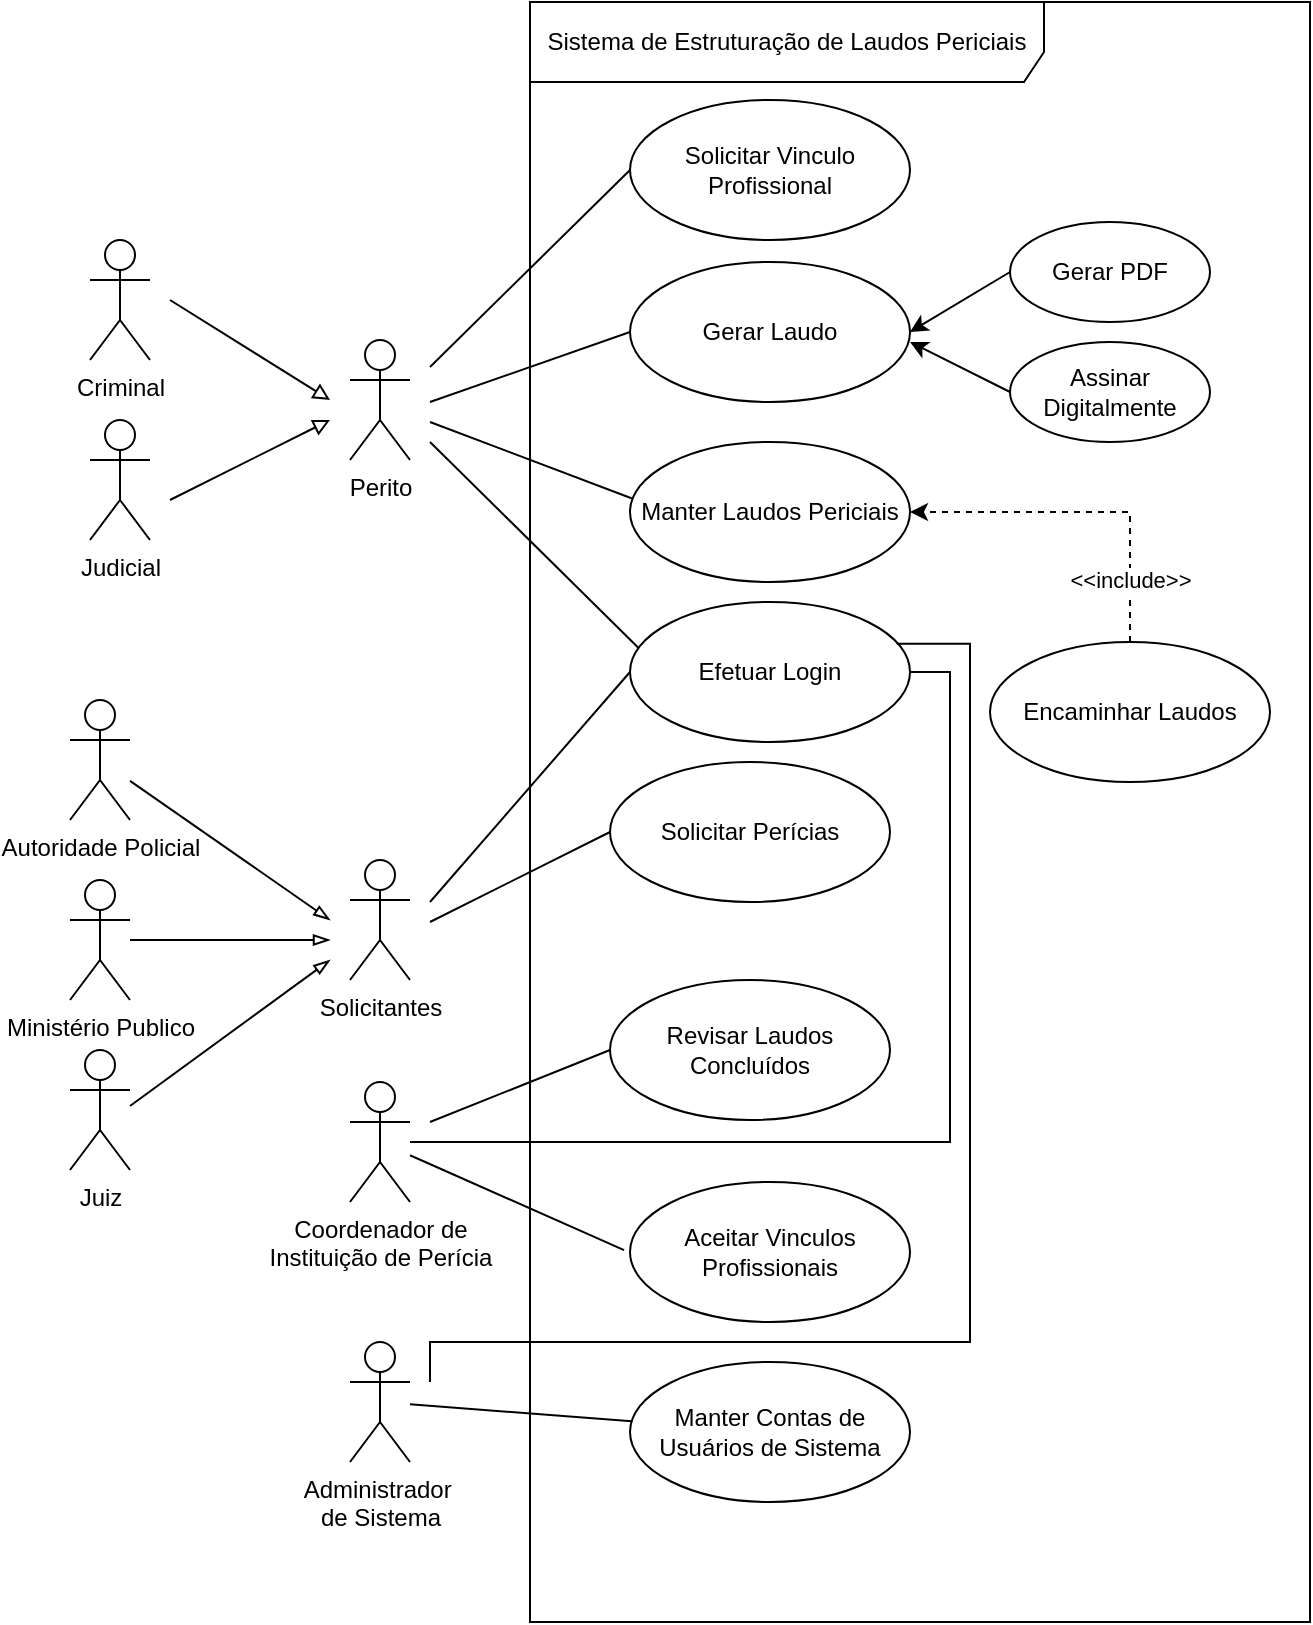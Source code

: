 <mxfile version="21.6.5" type="github">
  <diagram name="Página-1" id="Y7IbG_f_YHNodhFU-m-n">
    <mxGraphModel dx="2593" dy="933" grid="1" gridSize="10" guides="1" tooltips="1" connect="1" arrows="1" fold="1" page="1" pageScale="1" pageWidth="827" pageHeight="1169" math="0" shadow="0">
      <root>
        <mxCell id="0" />
        <mxCell id="1" parent="0" />
        <mxCell id="ZkA86gFXyfZh9v1y186l-21" style="rounded=0;orthogonalLoop=1;jettySize=auto;html=1;endArrow=none;endFill=0;entryX=0.01;entryY=0.405;entryDx=0;entryDy=0;entryPerimeter=0;" parent="1" target="ZkA86gFXyfZh9v1y186l-10" edge="1">
          <mxGeometry relative="1" as="geometry">
            <mxPoint x="230" y="210" as="sourcePoint" />
          </mxGeometry>
        </mxCell>
        <mxCell id="ZkA86gFXyfZh9v1y186l-1" value="Perito" style="shape=umlActor;verticalLabelPosition=bottom;verticalAlign=top;html=1;" parent="1" vertex="1">
          <mxGeometry x="190" y="169" width="30" height="60" as="geometry" />
        </mxCell>
        <mxCell id="ZkA86gFXyfZh9v1y186l-7" style="rounded=0;orthogonalLoop=1;jettySize=auto;html=1;endArrow=block;endFill=0;" parent="1" edge="1">
          <mxGeometry relative="1" as="geometry">
            <mxPoint x="180" y="199" as="targetPoint" />
            <mxPoint x="100" y="149" as="sourcePoint" />
          </mxGeometry>
        </mxCell>
        <mxCell id="ZkA86gFXyfZh9v1y186l-4" value="Criminal" style="shape=umlActor;verticalLabelPosition=bottom;verticalAlign=top;html=1;" parent="1" vertex="1">
          <mxGeometry x="60" y="119" width="30" height="60" as="geometry" />
        </mxCell>
        <mxCell id="ZkA86gFXyfZh9v1y186l-8" style="rounded=0;orthogonalLoop=1;jettySize=auto;html=1;endArrow=block;endFill=0;" parent="1" edge="1">
          <mxGeometry relative="1" as="geometry">
            <mxPoint x="180" y="209" as="targetPoint" />
            <mxPoint x="100" y="249" as="sourcePoint" />
          </mxGeometry>
        </mxCell>
        <mxCell id="ZkA86gFXyfZh9v1y186l-5" value="Judicial" style="shape=umlActor;verticalLabelPosition=bottom;verticalAlign=top;html=1;" parent="1" vertex="1">
          <mxGeometry x="60" y="209" width="30" height="60" as="geometry" />
        </mxCell>
        <mxCell id="ZkA86gFXyfZh9v1y186l-9" value="Sistema de Estruturação de Laudos Periciais" style="shape=umlFrame;whiteSpace=wrap;html=1;pointerEvents=0;width=257;height=40;" parent="1" vertex="1">
          <mxGeometry x="280" width="390" height="810" as="geometry" />
        </mxCell>
        <mxCell id="ZkA86gFXyfZh9v1y186l-10" value="Manter Laudos Periciais" style="ellipse;whiteSpace=wrap;html=1;" parent="1" vertex="1">
          <mxGeometry x="330" y="220" width="140" height="70" as="geometry" />
        </mxCell>
        <mxCell id="ZkA86gFXyfZh9v1y186l-20" value="" style="rounded=0;orthogonalLoop=1;jettySize=auto;html=1;entryX=0;entryY=0.5;entryDx=0;entryDy=0;endArrow=none;endFill=0;" parent="1" target="ZkA86gFXyfZh9v1y186l-16" edge="1">
          <mxGeometry relative="1" as="geometry">
            <mxPoint x="230" y="460" as="sourcePoint" />
          </mxGeometry>
        </mxCell>
        <mxCell id="XrvyNvNywubvsLQi0HjO-3" style="rounded=0;orthogonalLoop=1;jettySize=auto;html=1;entryX=0;entryY=0.5;entryDx=0;entryDy=0;endArrow=none;endFill=0;" edge="1" parent="1" target="ZkA86gFXyfZh9v1y186l-33">
          <mxGeometry relative="1" as="geometry">
            <mxPoint x="230" y="450" as="sourcePoint" />
          </mxGeometry>
        </mxCell>
        <mxCell id="ZkA86gFXyfZh9v1y186l-14" value="Solicitantes" style="shape=umlActor;verticalLabelPosition=bottom;verticalAlign=top;html=1;" parent="1" vertex="1">
          <mxGeometry x="190" y="429" width="30" height="60" as="geometry" />
        </mxCell>
        <mxCell id="ZkA86gFXyfZh9v1y186l-16" value="Solicitar Perícias" style="ellipse;whiteSpace=wrap;html=1;" parent="1" vertex="1">
          <mxGeometry x="320" y="380" width="140" height="70" as="geometry" />
        </mxCell>
        <mxCell id="ZkA86gFXyfZh9v1y186l-25" style="rounded=0;orthogonalLoop=1;jettySize=auto;html=1;endArrow=blockThin;endFill=0;" parent="1" source="ZkA86gFXyfZh9v1y186l-22" edge="1">
          <mxGeometry relative="1" as="geometry">
            <mxPoint x="180" y="459" as="targetPoint" />
          </mxGeometry>
        </mxCell>
        <mxCell id="ZkA86gFXyfZh9v1y186l-22" value="Autoridade Policial" style="shape=umlActor;verticalLabelPosition=bottom;verticalAlign=top;html=1;" parent="1" vertex="1">
          <mxGeometry x="50" y="349" width="30" height="60" as="geometry" />
        </mxCell>
        <mxCell id="ZkA86gFXyfZh9v1y186l-26" style="edgeStyle=orthogonalEdgeStyle;rounded=0;orthogonalLoop=1;jettySize=auto;html=1;endArrow=blockThin;endFill=0;" parent="1" source="ZkA86gFXyfZh9v1y186l-23" edge="1">
          <mxGeometry relative="1" as="geometry">
            <mxPoint x="180" y="469" as="targetPoint" />
            <Array as="points">
              <mxPoint x="140" y="469" />
              <mxPoint x="140" y="469" />
            </Array>
          </mxGeometry>
        </mxCell>
        <mxCell id="ZkA86gFXyfZh9v1y186l-23" value="Ministério Publico" style="shape=umlActor;verticalLabelPosition=bottom;verticalAlign=top;html=1;" parent="1" vertex="1">
          <mxGeometry x="50" y="439" width="30" height="60" as="geometry" />
        </mxCell>
        <mxCell id="ZkA86gFXyfZh9v1y186l-28" style="rounded=0;orthogonalLoop=1;jettySize=auto;html=1;endArrow=blockThin;endFill=0;" parent="1" edge="1">
          <mxGeometry relative="1" as="geometry">
            <mxPoint x="180" y="479" as="targetPoint" />
            <mxPoint x="80" y="552" as="sourcePoint" />
          </mxGeometry>
        </mxCell>
        <mxCell id="ZkA86gFXyfZh9v1y186l-24" value="Juiz" style="shape=umlActor;verticalLabelPosition=bottom;verticalAlign=top;html=1;" parent="1" vertex="1">
          <mxGeometry x="50" y="524" width="30" height="60" as="geometry" />
        </mxCell>
        <mxCell id="ZkA86gFXyfZh9v1y186l-34" value="" style="rounded=0;orthogonalLoop=1;jettySize=auto;html=1;endArrow=none;endFill=0;entryX=0.036;entryY=0.339;entryDx=0;entryDy=0;entryPerimeter=0;" parent="1" target="ZkA86gFXyfZh9v1y186l-33" edge="1">
          <mxGeometry relative="1" as="geometry">
            <mxPoint x="230" y="220" as="sourcePoint" />
          </mxGeometry>
        </mxCell>
        <mxCell id="XrvyNvNywubvsLQi0HjO-2" value="" style="edgeStyle=orthogonalEdgeStyle;rounded=0;orthogonalLoop=1;jettySize=auto;html=1;entryX=1;entryY=0.5;entryDx=0;entryDy=0;endArrow=none;endFill=0;" edge="1" parent="1" source="ZkA86gFXyfZh9v1y186l-30" target="ZkA86gFXyfZh9v1y186l-33">
          <mxGeometry relative="1" as="geometry" />
        </mxCell>
        <mxCell id="XrvyNvNywubvsLQi0HjO-9" style="rounded=0;orthogonalLoop=1;jettySize=auto;html=1;entryX=0;entryY=0.5;entryDx=0;entryDy=0;endArrow=none;endFill=0;" edge="1" parent="1" target="XrvyNvNywubvsLQi0HjO-8">
          <mxGeometry relative="1" as="geometry">
            <mxPoint x="230" y="560" as="sourcePoint" />
          </mxGeometry>
        </mxCell>
        <mxCell id="ZkA86gFXyfZh9v1y186l-30" value="Coordenador de &lt;br&gt;Instituição de Perícia" style="shape=umlActor;verticalLabelPosition=bottom;verticalAlign=top;html=1;" parent="1" vertex="1">
          <mxGeometry x="190" y="540" width="30" height="60" as="geometry" />
        </mxCell>
        <mxCell id="ZkA86gFXyfZh9v1y186l-33" value="Efetuar Login" style="ellipse;whiteSpace=wrap;html=1;" parent="1" vertex="1">
          <mxGeometry x="330" y="300" width="140" height="70" as="geometry" />
        </mxCell>
        <mxCell id="ZkA86gFXyfZh9v1y186l-37" style="edgeStyle=orthogonalEdgeStyle;rounded=0;orthogonalLoop=1;jettySize=auto;html=1;exitX=0.5;exitY=0;exitDx=0;exitDy=0;entryX=1;entryY=0.5;entryDx=0;entryDy=0;dashed=1;" parent="1" source="ZkA86gFXyfZh9v1y186l-35" target="ZkA86gFXyfZh9v1y186l-10" edge="1">
          <mxGeometry relative="1" as="geometry">
            <Array as="points">
              <mxPoint x="580" y="255" />
            </Array>
          </mxGeometry>
        </mxCell>
        <mxCell id="ZkA86gFXyfZh9v1y186l-38" value="&amp;lt;&amp;lt;include&amp;gt;&amp;gt;" style="edgeLabel;html=1;align=center;verticalAlign=middle;resizable=0;points=[];" parent="ZkA86gFXyfZh9v1y186l-37" vertex="1" connectable="0">
          <mxGeometry x="-0.037" y="-1" relative="1" as="geometry">
            <mxPoint x="19" y="35" as="offset" />
          </mxGeometry>
        </mxCell>
        <mxCell id="ZkA86gFXyfZh9v1y186l-35" value="Encaminhar Laudos" style="ellipse;whiteSpace=wrap;html=1;" parent="1" vertex="1">
          <mxGeometry x="510" y="320" width="140" height="70" as="geometry" />
        </mxCell>
        <mxCell id="ZkA86gFXyfZh9v1y186l-39" value="Aceitar Vinculos Profissionais" style="ellipse;whiteSpace=wrap;html=1;" parent="1" vertex="1">
          <mxGeometry x="330" y="590" width="140" height="70" as="geometry" />
        </mxCell>
        <mxCell id="ZkA86gFXyfZh9v1y186l-40" value="" style="rounded=0;orthogonalLoop=1;jettySize=auto;html=1;endArrow=none;endFill=0;entryX=-0.021;entryY=0.486;entryDx=0;entryDy=0;entryPerimeter=0;" parent="1" source="ZkA86gFXyfZh9v1y186l-30" target="ZkA86gFXyfZh9v1y186l-39" edge="1">
          <mxGeometry relative="1" as="geometry">
            <mxPoint x="230" y="359" as="sourcePoint" />
            <mxPoint x="341" y="350" as="targetPoint" />
          </mxGeometry>
        </mxCell>
        <mxCell id="Rqnp17_g-P1xyoLfW1GF-1" value="Gerar Laudo" style="ellipse;whiteSpace=wrap;html=1;" parent="1" vertex="1">
          <mxGeometry x="330" y="130" width="140" height="70" as="geometry" />
        </mxCell>
        <mxCell id="Rqnp17_g-P1xyoLfW1GF-2" style="rounded=0;orthogonalLoop=1;jettySize=auto;html=1;endArrow=none;endFill=0;entryX=0;entryY=0.5;entryDx=0;entryDy=0;" parent="1" target="Rqnp17_g-P1xyoLfW1GF-1" edge="1">
          <mxGeometry relative="1" as="geometry">
            <mxPoint x="230" y="200" as="sourcePoint" />
            <mxPoint x="340" y="265" as="targetPoint" />
          </mxGeometry>
        </mxCell>
        <mxCell id="Rqnp17_g-P1xyoLfW1GF-7" style="rounded=0;orthogonalLoop=1;jettySize=auto;html=1;exitX=0;exitY=0.5;exitDx=0;exitDy=0;entryX=1;entryY=0.5;entryDx=0;entryDy=0;" parent="1" source="Rqnp17_g-P1xyoLfW1GF-3" target="Rqnp17_g-P1xyoLfW1GF-1" edge="1">
          <mxGeometry relative="1" as="geometry" />
        </mxCell>
        <mxCell id="Rqnp17_g-P1xyoLfW1GF-3" value="Gerar  PDF" style="ellipse;whiteSpace=wrap;html=1;" parent="1" vertex="1">
          <mxGeometry x="520" y="110" width="100" height="50" as="geometry" />
        </mxCell>
        <mxCell id="Rqnp17_g-P1xyoLfW1GF-8" style="rounded=0;orthogonalLoop=1;jettySize=auto;html=1;exitX=0;exitY=0.5;exitDx=0;exitDy=0;" parent="1" source="Rqnp17_g-P1xyoLfW1GF-6" edge="1">
          <mxGeometry relative="1" as="geometry">
            <mxPoint x="470" y="170" as="targetPoint" />
          </mxGeometry>
        </mxCell>
        <mxCell id="Rqnp17_g-P1xyoLfW1GF-6" value="Assinar Digitalmente" style="ellipse;whiteSpace=wrap;html=1;" parent="1" vertex="1">
          <mxGeometry x="520" y="170" width="100" height="50" as="geometry" />
        </mxCell>
        <mxCell id="Rqnp17_g-P1xyoLfW1GF-12" value="Solicitar Vinculo Profissional" style="ellipse;whiteSpace=wrap;html=1;" parent="1" vertex="1">
          <mxGeometry x="330" y="49" width="140" height="70" as="geometry" />
        </mxCell>
        <mxCell id="Rqnp17_g-P1xyoLfW1GF-13" style="rounded=0;orthogonalLoop=1;jettySize=auto;html=1;endArrow=none;endFill=0;entryX=0;entryY=0.5;entryDx=0;entryDy=0;" parent="1" target="Rqnp17_g-P1xyoLfW1GF-12" edge="1">
          <mxGeometry relative="1" as="geometry">
            <mxPoint x="230" y="182.5" as="sourcePoint" />
            <mxPoint x="330" y="147.5" as="targetPoint" />
          </mxGeometry>
        </mxCell>
        <mxCell id="XrvyNvNywubvsLQi0HjO-6" value="" style="rounded=0;orthogonalLoop=1;jettySize=auto;html=1;endArrow=none;endFill=0;" edge="1" parent="1" source="XrvyNvNywubvsLQi0HjO-4" target="XrvyNvNywubvsLQi0HjO-5">
          <mxGeometry relative="1" as="geometry" />
        </mxCell>
        <mxCell id="XrvyNvNywubvsLQi0HjO-4" value="&lt;div&gt;Administrador&amp;nbsp;&lt;/div&gt;&lt;div&gt;de Sistema&lt;/div&gt;" style="shape=umlActor;verticalLabelPosition=bottom;verticalAlign=top;html=1;" vertex="1" parent="1">
          <mxGeometry x="190" y="670" width="30" height="60" as="geometry" />
        </mxCell>
        <mxCell id="XrvyNvNywubvsLQi0HjO-7" style="edgeStyle=orthogonalEdgeStyle;rounded=0;orthogonalLoop=1;jettySize=auto;html=1;entryX=0.953;entryY=0.299;entryDx=0;entryDy=0;endArrow=none;endFill=0;entryPerimeter=0;" edge="1" parent="1" target="ZkA86gFXyfZh9v1y186l-33">
          <mxGeometry relative="1" as="geometry">
            <mxPoint x="230" y="690" as="sourcePoint" />
            <Array as="points">
              <mxPoint x="230" y="670" />
              <mxPoint x="500" y="670" />
              <mxPoint x="500" y="321" />
            </Array>
          </mxGeometry>
        </mxCell>
        <mxCell id="XrvyNvNywubvsLQi0HjO-5" value="Manter Contas de Usuários de Sistema" style="ellipse;whiteSpace=wrap;html=1;" vertex="1" parent="1">
          <mxGeometry x="330" y="680" width="140" height="70" as="geometry" />
        </mxCell>
        <mxCell id="XrvyNvNywubvsLQi0HjO-8" value="Revisar Laudos Concluídos" style="ellipse;whiteSpace=wrap;html=1;" vertex="1" parent="1">
          <mxGeometry x="320" y="489" width="140" height="70" as="geometry" />
        </mxCell>
      </root>
    </mxGraphModel>
  </diagram>
</mxfile>
